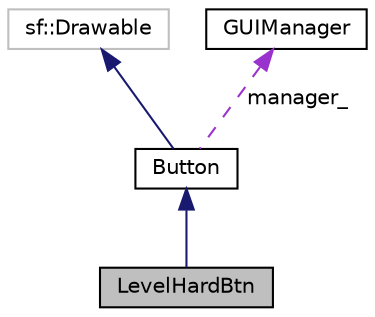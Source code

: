 digraph "LevelHardBtn"
{
 // LATEX_PDF_SIZE
  edge [fontname="Helvetica",fontsize="10",labelfontname="Helvetica",labelfontsize="10"];
  node [fontname="Helvetica",fontsize="10",shape=record];
  Node1 [label="LevelHardBtn",height=0.2,width=0.4,color="black", fillcolor="grey75", style="filled", fontcolor="black",tooltip="button to set level to hard"];
  Node2 -> Node1 [dir="back",color="midnightblue",fontsize="10",style="solid",fontname="Helvetica"];
  Node2 [label="Button",height=0.2,width=0.4,color="black", fillcolor="white", style="filled",URL="$classButton.html",tooltip="abstract class for the buttons"];
  Node3 -> Node2 [dir="back",color="midnightblue",fontsize="10",style="solid",fontname="Helvetica"];
  Node3 [label="sf::Drawable",height=0.2,width=0.4,color="grey75", fillcolor="white", style="filled",tooltip=" "];
  Node4 -> Node2 [dir="back",color="darkorchid3",fontsize="10",style="dashed",label=" manager_" ,fontname="Helvetica"];
  Node4 [label="GUIManager",height=0.2,width=0.4,color="black", fillcolor="white", style="filled",URL="$classGUIManager.html",tooltip="handles the gui tasks"];
}
